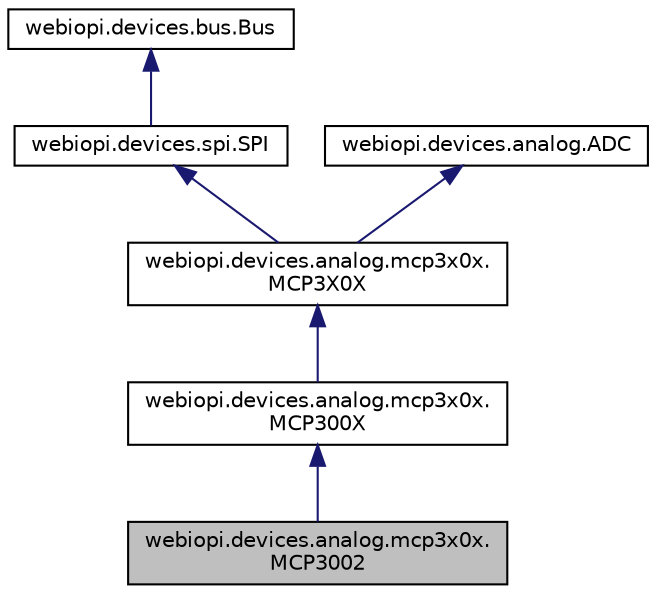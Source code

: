 digraph "webiopi.devices.analog.mcp3x0x.MCP3002"
{
  edge [fontname="Helvetica",fontsize="10",labelfontname="Helvetica",labelfontsize="10"];
  node [fontname="Helvetica",fontsize="10",shape=record];
  Node1 [label="webiopi.devices.analog.mcp3x0x.\lMCP3002",height=0.2,width=0.4,color="black", fillcolor="grey75", style="filled", fontcolor="black"];
  Node2 -> Node1 [dir="back",color="midnightblue",fontsize="10",style="solid",fontname="Helvetica"];
  Node2 [label="webiopi.devices.analog.mcp3x0x.\lMCP300X",height=0.2,width=0.4,color="black", fillcolor="white", style="filled",URL="$classwebiopi_1_1devices_1_1analog_1_1mcp3x0x_1_1MCP300X.html"];
  Node3 -> Node2 [dir="back",color="midnightblue",fontsize="10",style="solid",fontname="Helvetica"];
  Node3 [label="webiopi.devices.analog.mcp3x0x.\lMCP3X0X",height=0.2,width=0.4,color="black", fillcolor="white", style="filled",URL="$classwebiopi_1_1devices_1_1analog_1_1mcp3x0x_1_1MCP3X0X.html"];
  Node4 -> Node3 [dir="back",color="midnightblue",fontsize="10",style="solid",fontname="Helvetica"];
  Node4 [label="webiopi.devices.spi.SPI",height=0.2,width=0.4,color="black", fillcolor="white", style="filled",URL="$classwebiopi_1_1devices_1_1spi_1_1SPI.html"];
  Node5 -> Node4 [dir="back",color="midnightblue",fontsize="10",style="solid",fontname="Helvetica"];
  Node5 [label="webiopi.devices.bus.Bus",height=0.2,width=0.4,color="black", fillcolor="white", style="filled",URL="$classwebiopi_1_1devices_1_1bus_1_1Bus.html"];
  Node6 -> Node3 [dir="back",color="midnightblue",fontsize="10",style="solid",fontname="Helvetica"];
  Node6 [label="webiopi.devices.analog.ADC",height=0.2,width=0.4,color="black", fillcolor="white", style="filled",URL="$classwebiopi_1_1devices_1_1analog_1_1ADC.html"];
}
